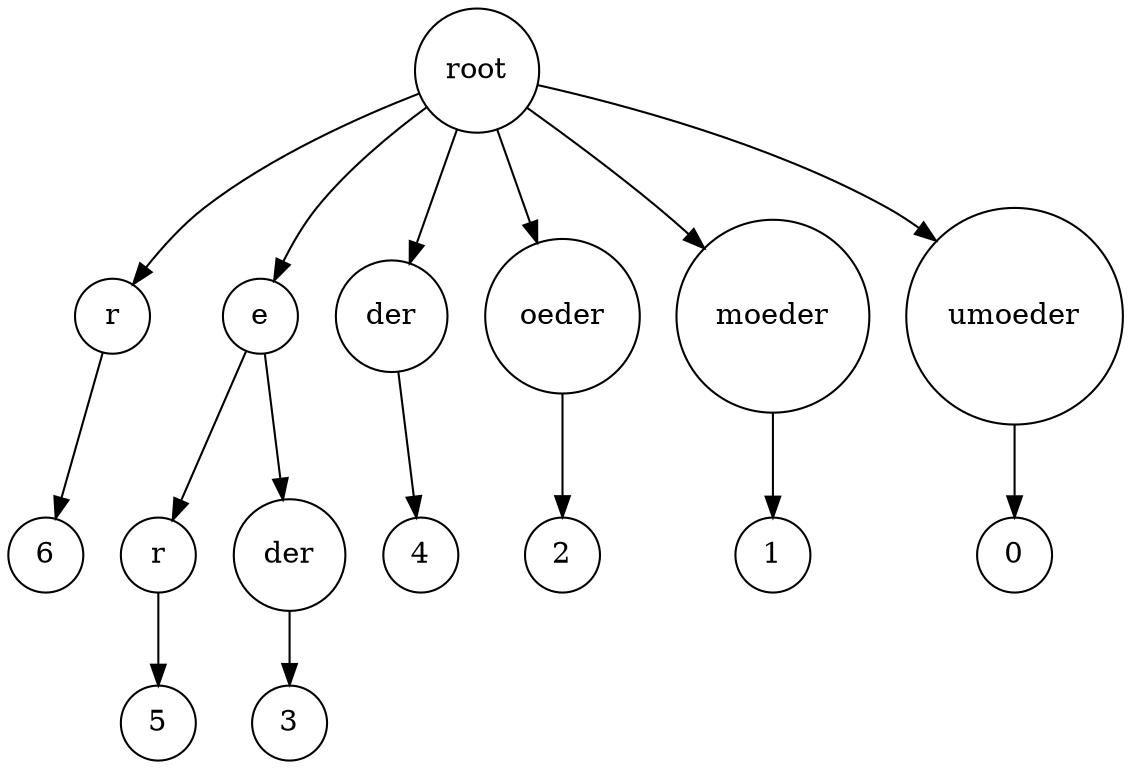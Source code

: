 digraph suffix {
	node [shape = circle];
	0 [label= "root"];
	1 [label= "r"];
	0 -> 1;
	1 [label= "r"];
	2 [label= "6"];
	1 -> 2;
	3 [label= "e"];
	0 -> 3;
	3 [label= "e"];
	4 [label= "r"];
	3 -> 4;
	4 [label= "r"];
	5 [label= "5"];
	4 -> 5;
	6 [label= "der"];
	3 -> 6;
	6 [label= "der"];
	7 [label= "3"];
	6 -> 7;
	8 [label= "der"];
	0 -> 8;
	8 [label= "der"];
	9 [label= "4"];
	8 -> 9;
	10 [label= "oeder"];
	0 -> 10;
	10 [label= "oeder"];
	11 [label= "2"];
	10 -> 11;
	12 [label= "moeder"];
	0 -> 12;
	12 [label= "moeder"];
	13 [label= "1"];
	12 -> 13;
	14 [label= "umoeder"];
	0 -> 14;
	14 [label= "umoeder"];
	15 [label= "0"];
	14 -> 15;
}